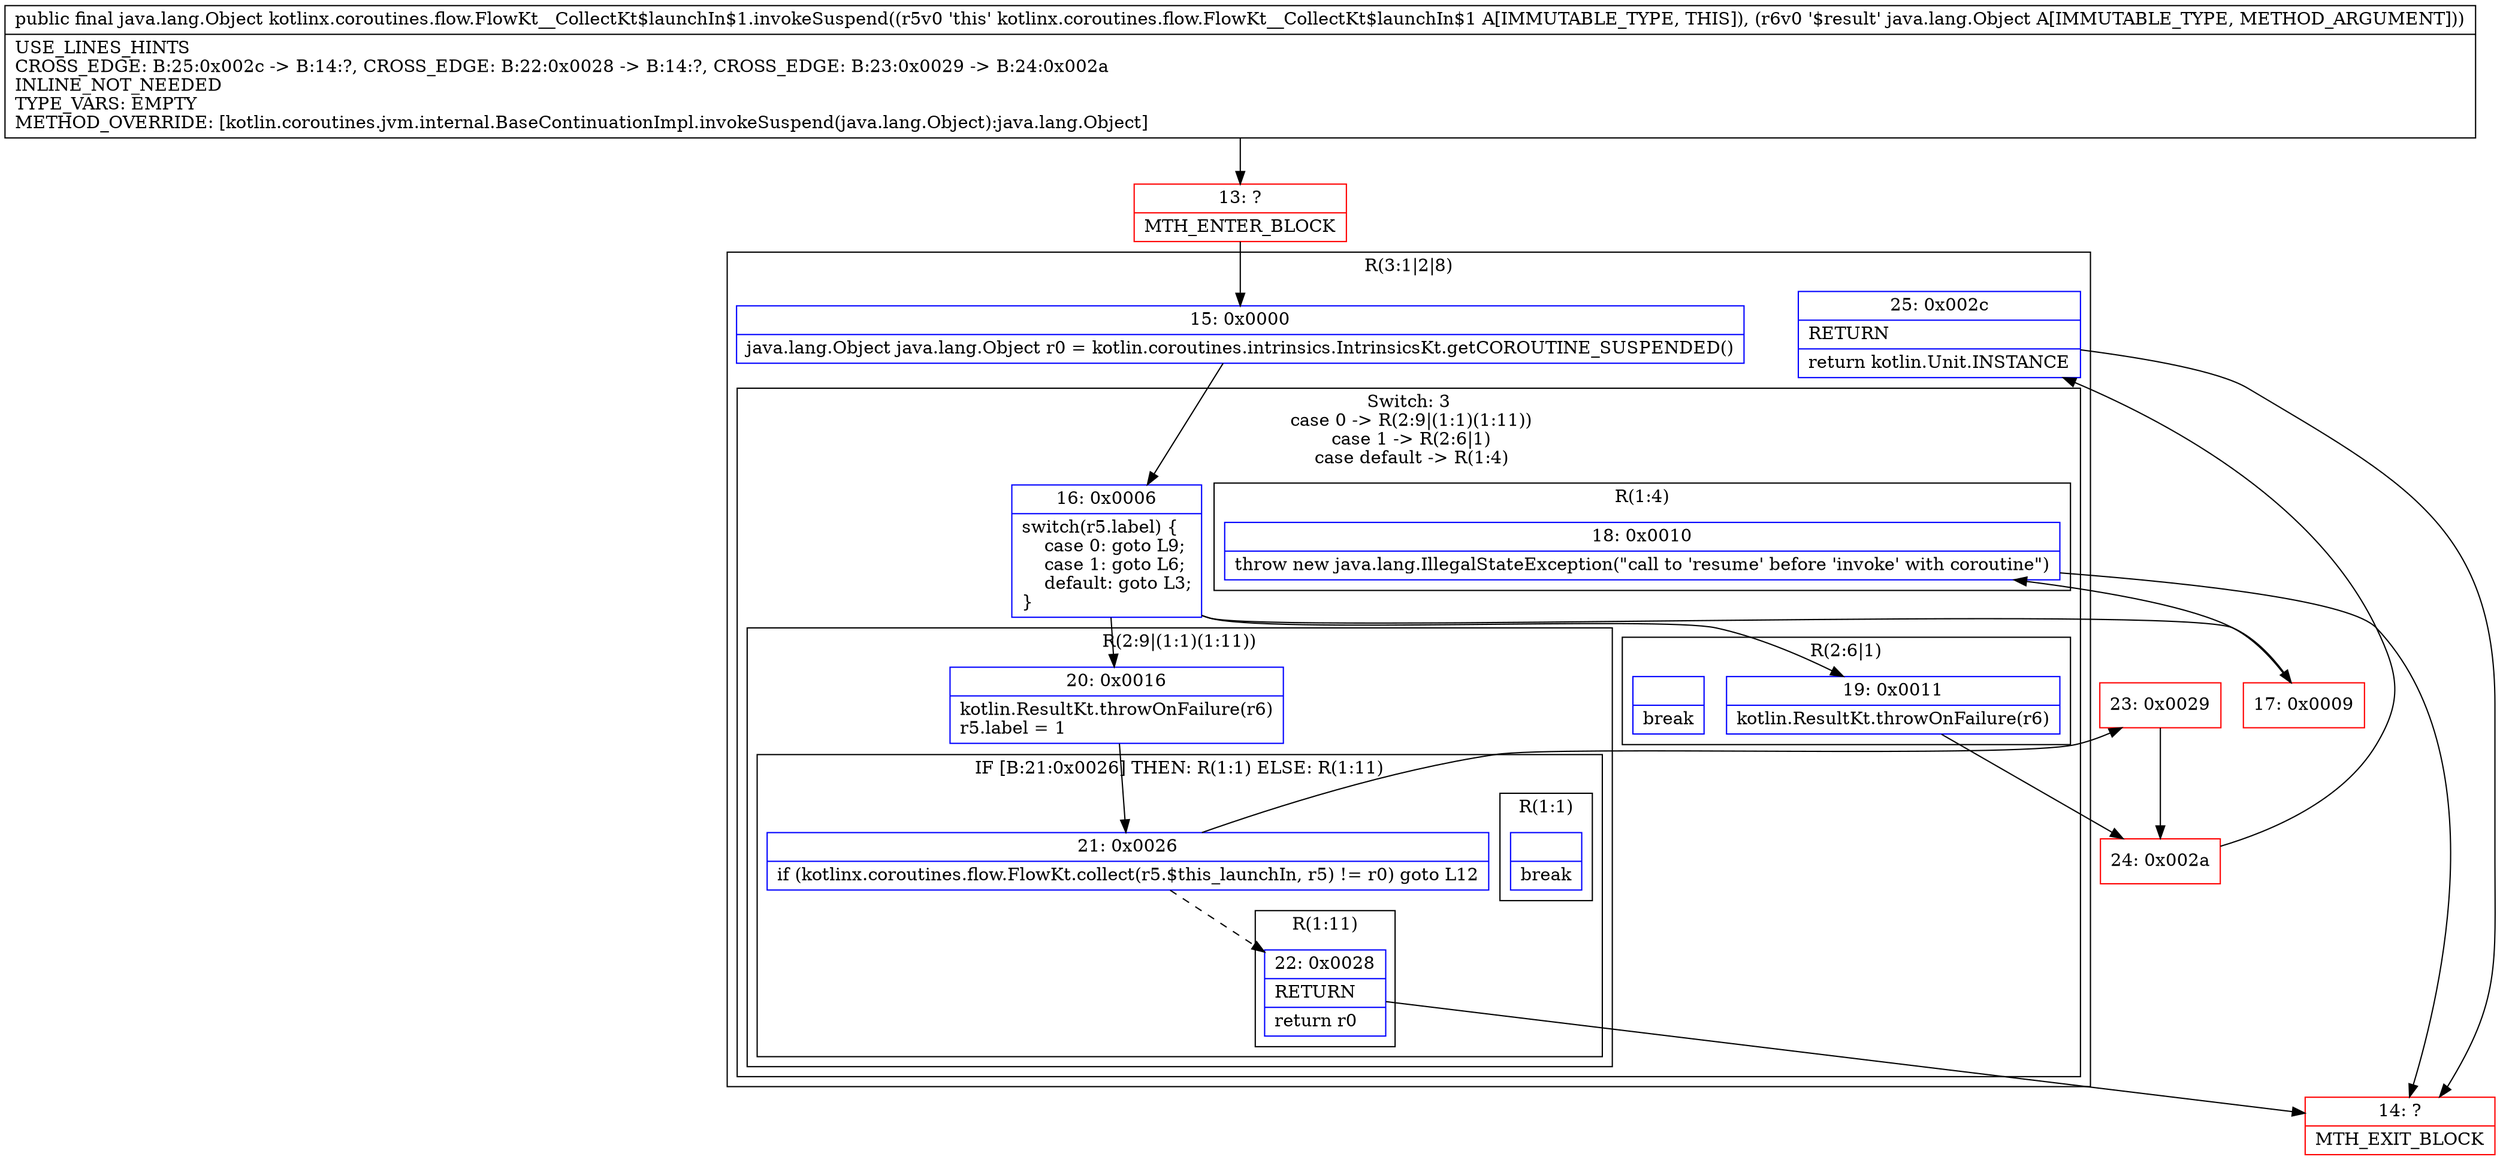 digraph "CFG forkotlinx.coroutines.flow.FlowKt__CollectKt$launchIn$1.invokeSuspend(Ljava\/lang\/Object;)Ljava\/lang\/Object;" {
subgraph cluster_Region_305386495 {
label = "R(3:1|2|8)";
node [shape=record,color=blue];
Node_15 [shape=record,label="{15\:\ 0x0000|java.lang.Object java.lang.Object r0 = kotlin.coroutines.intrinsics.IntrinsicsKt.getCOROUTINE_SUSPENDED()\l}"];
subgraph cluster_SwitchRegion_2078660575 {
label = "Switch: 3
 case 0 -> R(2:9|(1:1)(1:11))
 case 1 -> R(2:6|1)
 case default -> R(1:4)";
node [shape=record,color=blue];
Node_16 [shape=record,label="{16\:\ 0x0006|switch(r5.label) \{\l    case 0: goto L9;\l    case 1: goto L6;\l    default: goto L3;\l\}\l}"];
subgraph cluster_Region_2029180749 {
label = "R(2:9|(1:1)(1:11))";
node [shape=record,color=blue];
Node_20 [shape=record,label="{20\:\ 0x0016|kotlin.ResultKt.throwOnFailure(r6)\lr5.label = 1\l}"];
subgraph cluster_IfRegion_944435943 {
label = "IF [B:21:0x0026] THEN: R(1:1) ELSE: R(1:11)";
node [shape=record,color=blue];
Node_21 [shape=record,label="{21\:\ 0x0026|if (kotlinx.coroutines.flow.FlowKt.collect(r5.$this_launchIn, r5) != r0) goto L12\l}"];
subgraph cluster_Region_1715762492 {
label = "R(1:1)";
node [shape=record,color=blue];
Node_InsnContainer_780996825 [shape=record,label="{|break\l}"];
}
subgraph cluster_Region_311572506 {
label = "R(1:11)";
node [shape=record,color=blue];
Node_22 [shape=record,label="{22\:\ 0x0028|RETURN\l|return r0\l}"];
}
}
}
subgraph cluster_Region_2063819256 {
label = "R(2:6|1)";
node [shape=record,color=blue];
Node_19 [shape=record,label="{19\:\ 0x0011|kotlin.ResultKt.throwOnFailure(r6)\l}"];
Node_InsnContainer_363170154 [shape=record,label="{|break\l}"];
}
subgraph cluster_Region_1343091575 {
label = "R(1:4)";
node [shape=record,color=blue];
Node_18 [shape=record,label="{18\:\ 0x0010|throw new java.lang.IllegalStateException(\"call to 'resume' before 'invoke' with coroutine\")\l}"];
}
}
Node_25 [shape=record,label="{25\:\ 0x002c|RETURN\l|return kotlin.Unit.INSTANCE\l}"];
}
Node_13 [shape=record,color=red,label="{13\:\ ?|MTH_ENTER_BLOCK\l}"];
Node_17 [shape=record,color=red,label="{17\:\ 0x0009}"];
Node_14 [shape=record,color=red,label="{14\:\ ?|MTH_EXIT_BLOCK\l}"];
Node_24 [shape=record,color=red,label="{24\:\ 0x002a}"];
Node_23 [shape=record,color=red,label="{23\:\ 0x0029}"];
MethodNode[shape=record,label="{public final java.lang.Object kotlinx.coroutines.flow.FlowKt__CollectKt$launchIn$1.invokeSuspend((r5v0 'this' kotlinx.coroutines.flow.FlowKt__CollectKt$launchIn$1 A[IMMUTABLE_TYPE, THIS]), (r6v0 '$result' java.lang.Object A[IMMUTABLE_TYPE, METHOD_ARGUMENT]))  | USE_LINES_HINTS\lCROSS_EDGE: B:25:0x002c \-\> B:14:?, CROSS_EDGE: B:22:0x0028 \-\> B:14:?, CROSS_EDGE: B:23:0x0029 \-\> B:24:0x002a\lINLINE_NOT_NEEDED\lTYPE_VARS: EMPTY\lMETHOD_OVERRIDE: [kotlin.coroutines.jvm.internal.BaseContinuationImpl.invokeSuspend(java.lang.Object):java.lang.Object]\l}"];
MethodNode -> Node_13;Node_15 -> Node_16;
Node_16 -> Node_17;
Node_16 -> Node_19;
Node_16 -> Node_20;
Node_20 -> Node_21;
Node_21 -> Node_22[style=dashed];
Node_21 -> Node_23;
Node_22 -> Node_14;
Node_19 -> Node_24;
Node_18 -> Node_14;
Node_25 -> Node_14;
Node_13 -> Node_15;
Node_17 -> Node_18;
Node_24 -> Node_25;
Node_23 -> Node_24;
}

